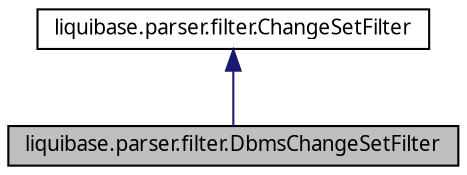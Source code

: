 digraph G
{
  edge [fontname="FreeSans.ttf",fontsize=10,labelfontname="FreeSans.ttf",labelfontsize=10];
  node [fontname="FreeSans.ttf",fontsize=10,shape=record];
  Node1 [label="liquibase.parser.filter.DbmsChangeSetFilter",height=0.2,width=0.4,color="black", fillcolor="grey75", style="filled" fontcolor="black"];
  Node2 -> Node1 [dir=back,color="midnightblue",fontsize=10,style="solid",fontname="FreeSans.ttf"];
  Node2 [label="liquibase.parser.filter.ChangeSetFilter",height=0.2,width=0.4,color="black", fillcolor="white", style="filled",URL="$interfaceliquibase_1_1parser_1_1filter_1_1_change_set_filter.html"];
}
